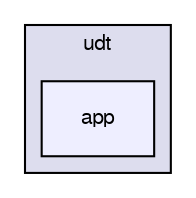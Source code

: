 digraph G {
  bgcolor=transparent;
  compound=true
  node [ fontsize="10", fontname="FreeSans"];
  edge [ labelfontsize="10", labelfontname="FreeSans"];
  subgraph clusterdir_b50e2ce602398f43cf244f9b50c78689 {
    graph [ bgcolor="#ddddee", pencolor="black", label="udt" fontname="FreeSans", fontsize="10", URL="dir_b50e2ce602398f43cf244f9b50c78689.html"]
  dir_31b9d7c6361f7acc06a2555b2358cd1d [shape=box, label="app", style="filled", fillcolor="#eeeeff", pencolor="black", URL="dir_31b9d7c6361f7acc06a2555b2358cd1d.html"];
  }
}

